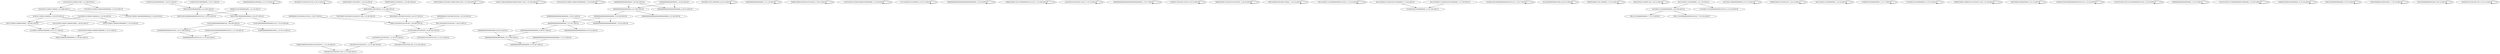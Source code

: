 digraph G {
    "0010110000110000010000_7-28:262-LEN:22" -> "0110000110000010000000_10-31:271-LEN:22";
    "10001010010000000000_2-21:284-LEN:20" -> "000101001000000000000010010110_3-33:32-LEN:30";
    "10001010010000000000_2-21:284-LEN:20" -> "00010100100000000000000_3-25:257-LEN:23";
    "100000000000010000000_12-33:15-LEN:21" -> "100000000000010000000_12-33:15-LEN:21";
    "001000011010001010100_4-25:14-LEN:21" -> "001000011010001010100_4-25:14-LEN:21";
    "01000101001000000000_1-20:271-LEN:20" -> "10001010010000000000_2-21:284-LEN:20";
    "0100000000000000100101_10-31:228-LEN:22" -> "000000000000010010110_13-33:222-LEN:21";
    "10010001010100100111_12-31:284-LEN:20" -> "001000101010010011100_13-33:298-LEN:21";
    "000101000011001000110000100010100_1-33:182-LEN:33" -> "000101000011001000110000100010100_1-33:182-LEN:33";
    "010011100010000000100000100011100_1-33:136-LEN:33" -> "010011100010000000100000100011100_1-33:136-LEN:33";
    "01010100101100001100001000000000_1-33:34-LEN:32" -> "01010100101100001100001000000000_1-33:34-LEN:32";
    "010101001010000110000010000000_1-31:27-LEN:30" -> "000011000001000000000_13-33:293-LEN:21";
    "000000000000000000000000_1-25:21-LEN:24" -> "000000000000000000000_7-27:351-LEN:21";
    "000000000000000000000000_1-25:21-LEN:24" -> "00000000000000000000000000_7-33:22-LEN:26";
    "10000100001100100010_1-20:18-LEN:20" -> "00001000011001000101_2-21:398-LEN:20";
    "000000000110010001010100_1-25:27-LEN:24" -> "0000110010001010100100_7-28:348-LEN:22";
    "00100001100110000000_4-24:14-LEN:20" -> "00100001100110000000_4-24:14-LEN:20";
    "00000000000000000000_1-21:14-LEN:20" -> "00000000000000000000_1-21:14-LEN:20";
    "000001000010010001010100100_1-28:15-LEN:27" -> "000001000010010001010100100_1-28:15-LEN:27";
    "01010100101100001000001000000000_1-33:18-LEN:32" -> "01010100101100001000001000000000_1-33:18-LEN:32";
    "01110100010101000000_10-30:14-LEN:20" -> "01110100010101000000_10-30:14-LEN:20";
    "00000000000000000000000000000000_1-33:32-LEN:32" -> "00000000000000000000000000000000_1-33:32-LEN:32";
    "11001000101010010011_11-30:310-LEN:20" -> "10010001010100100111_12-31:284-LEN:20";
    "11001000101010010011_11-30:310-LEN:20" -> "100100010101001001100_12-33:28-LEN:21";
    "000001000011001100000000010110110_1-33:108-LEN:33" -> "000001000011001100000000010110110_1-33:108-LEN:33";
    "1100100101010010011100_11-33:15-LEN:22" -> "1100100101010010011100_11-33:15-LEN:22";
    "00000000000000000000000000000000_1-33:17-LEN:32" -> "00000000000000000000000000000000_1-33:17-LEN:32";
    "00000000000000000000000_3-25:358-LEN:23" -> "000000000000000000000_7-27:351-LEN:21";
    "00000000000000000000000_3-25:358-LEN:23" -> "00000000000000000000000000_7-33:22-LEN:26";
    "01000011001000110100_5-25:14-LEN:20" -> "01000011001000110100_5-25:14-LEN:20";
    "0000000000000000000000_10-31:342-LEN:22" -> "000000000000000000000_13-33:347-LEN:21";
    "0000010000110010010101001001_1-29:16-LEN:28" -> "0000010000110010010101001001_1-29:16-LEN:28";
    "000000000000000000000000000000_1-31:15-LEN:30" -> "000000000000000000000_13-33:347-LEN:21";
    "010101000110000110000010000_1-28:20-LEN:27" -> "0110000110000010000000_10-31:271-LEN:22";
    "010010110000110000010_5-25:270-LEN:21" -> "0010110000110000010000_7-28:262-LEN:22";
    "010010110000110000010_5-25:270-LEN:21" -> "00101100001100000100000000_7-33:23-LEN:26";
    "010101001011000011000_1-21:288-LEN:21" -> "010100101100001100001000000000_3-33:25-LEN:30";
    "010101001011000011000_1-21:288-LEN:21" -> "010100101100001100000_3-23:286-LEN:21";
    "000101000010010001100001_1-25:14-LEN:24" -> "000101000010010001100001_1-25:14-LEN:24";
    "010100010110000110000010_1-25:19-LEN:24" -> "0010110000110000010000_7-28:262-LEN:22";
    "010100010110000110000010_1-25:19-LEN:24" -> "00101100001100000100000000_7-33:23-LEN:26";
    "0000110010001010100100_7-28:348-LEN:22" -> "01100100010101001001_10-29:332-LEN:20";
    "00000000000000000000_8-28:14-LEN:20" -> "0000000000000000000000_10-31:342-LEN:22";
    "00001000011001000101_2-21:398-LEN:20" -> "000100001100100010110010011100_3-33:36-LEN:30";
    "00001000011001000101_2-21:398-LEN:20" -> "00010000110010001010100_3-25:337-LEN:23";
    "00110100011101000000000001010101_1-33:19-LEN:32" -> "00110100011101000000000001010101_1-33:19-LEN:32";
    "00000000000000000000_1-20:382-LEN:20" -> "00000000000000000000_2-21:397-LEN:20";
    "00000000000000000000_1-20:382-LEN:20" -> "00000000000000000000000000_2-28:15-LEN:26";
    "00000100001100100010_1-20:385-LEN:20" -> "00001000011001000101_2-21:398-LEN:20";
    "0100100000000000000100_7-28:249-LEN:22" -> "0100000000000000100101_10-31:228-LEN:22";
    "0100100000000000000100_7-28:249-LEN:22" -> "0100000000000000100011_10-32:14-LEN:22";
    "001101000011010001001010000000_1-31:20-LEN:30" -> "101000100101000000000_13-33:120-LEN:21";
    "01000101001000000000000010010110_1-33:27-LEN:32" -> "01000101001000000000000010010110_1-33:27-LEN:32";
    "00000000000000000000_2-21:397-LEN:20" -> "000000000000000000000000000000_3-33:36-LEN:30";
    "00000000000000000000_2-21:397-LEN:20" -> "00000000000000000000000_3-25:358-LEN:23";
    "00110000000000001000_9-29:14-LEN:20" -> "00110000000000001000_9-29:14-LEN:20";
    "0000010000110011000000_1-23:14-LEN:22" -> "0000010000110011000000_1-23:14-LEN:22";
    "00010100101100001100_1-20:14-LEN:20" -> "00010100101100001100_1-20:14-LEN:20";
    "000110010001010100100_7-28:14-LEN:21" -> "01100100010101001001_10-29:332-LEN:20";
    "010001010010000000000000100101_1-31:18-LEN:30" -> "000000000000010010110_13-33:222-LEN:21";
    "11010001110100000000000_3-25:160-LEN:23" -> "00011101000000000001_7-27:15-LEN:20";
    "11010001110100000000000_3-25:160-LEN:23" -> "000111010000000000001010101_7-33:154-LEN:27";
    "10101001100000000000010_4-27:14-LEN:23" -> "10101001100000000000010_4-27:14-LEN:23";
    "00000000000000000000_9-28:337-LEN:20" -> "0000000000000000000000_10-31:342-LEN:22";
    "00010000110010001010100_3-25:337-LEN:23" -> "0000110010001010100100_7-28:348-LEN:22";
    "0000000000110010001010100_1-25:19-LEN:25" -> "0000110010001010100100_7-28:348-LEN:22";
    "010100101100001100000_3-23:286-LEN:21" -> "0100101100001100000000000000_5-33:26-LEN:28";
    "010100101100001100000_3-23:286-LEN:21" -> "010010110000110000010_5-25:270-LEN:21";
    "01100100010101001001_10-29:332-LEN:20" -> "1100100010101001001100_11-33:15-LEN:22";
    "01100100010101001001_10-29:332-LEN:20" -> "11001000101010010011_11-30:310-LEN:20";
    "000001000011010001010_1-22:14-LEN:21" -> "000001000011010001010_1-22:14-LEN:21";
    "0011010001101000000000_1-23:16-LEN:22" -> "0011010001101000000000_1-23:16-LEN:22";
    "01000010010000000000_1-21:17-LEN:20" -> "01000010010000000000_1-21:17-LEN:20";
    "11000101001000000000_1-20:17-LEN:20" -> "10001010010000000000_2-21:284-LEN:20";
    "110100010101000000000_12-33:14-LEN:21" -> "110100010101000000000_12-33:14-LEN:21";
    "00000100001100000101010010011100_1-33:18-LEN:32" -> "00000100001100000101010010011100_1-33:18-LEN:32";
    "10001000010000000000_2-21:14-LEN:20" -> "10001000010000000000_2-21:14-LEN:20";
    "01000101001000000000000010010110_1-33:16-LEN:32" -> "01000101001000000000000010010110_1-33:16-LEN:32";
    "010101010011001100100000000010100_1-33:55-LEN:33" -> "010101010011001100100000000010100_1-33:55-LEN:33";
    "000000000000000000000_1-22:14-LEN:21" -> "000000000000000000000_1-22:14-LEN:21";
    "000000000000000000000_7-27:351-LEN:21" -> "000000000000000000000000_9-33:14-LEN:24";
    "000000000000000000000_7-27:351-LEN:21" -> "00000000000000000000_9-28:337-LEN:20";
    "010101010011010000000000010000000_1-33:207-LEN:33" -> "010101010011010000000000010000000_1-33:207-LEN:33";
    "1000001000001000000000_12-33:16-LEN:22" -> "1000001000001000000000_12-33:16-LEN:22";
    "00010100100000000000000_3-25:257-LEN:23" -> "0100100000000000000100_7-28:249-LEN:22";
    "00010100100000000000000_3-25:257-LEN:23" -> "01001000000000000000010110_7-33:16-LEN:26";
    "10000000000000000000_1-20:20-LEN:20" -> "00000000000000000000_2-21:397-LEN:20";
    "10000000000000000000_1-20:20-LEN:20" -> "00000000000000000000000000_2-28:15-LEN:26";
    "00010100000000000000_3-23:14-LEN:20" -> "00010100000000000000_3-23:14-LEN:20";
    "000001000010010001010100100111_1-31:25-LEN:30" -> "001000101010010011100_13-33:298-LEN:21";
    "10001000000010000100011_7-30:14-LEN:23" -> "10001000000010000100011_7-30:14-LEN:23";
    "0110000110000010000000_10-31:271-LEN:22" -> "000011000001000000000_13-33:293-LEN:21";
    "0011010000111010001001010000000_1-31:109-LEN:31" -> "101000100101000000000_13-33:120-LEN:21";
    "00101000000000001000_9-29:14-LEN:20" -> "00101000000000001000_9-29:14-LEN:20";
    "00100010101001001100_13-33:14-LEN:20" -> "00100010101001001100_13-33:14-LEN:20";
    "000001010010000000000_1-21:16-LEN:21" -> "000101001000000000000010010110_3-33:32-LEN:30";
    "000001010010000000000_1-21:16-LEN:21" -> "00010100100000000000000_3-25:257-LEN:23";
    "001101000111010000000_1-21:176-LEN:21" -> "110100011101000000000001010101_3-33:16-LEN:30";
    "001101000111010000000_1-21:176-LEN:21" -> "11010001110100000000000_3-25:160-LEN:23";
}
